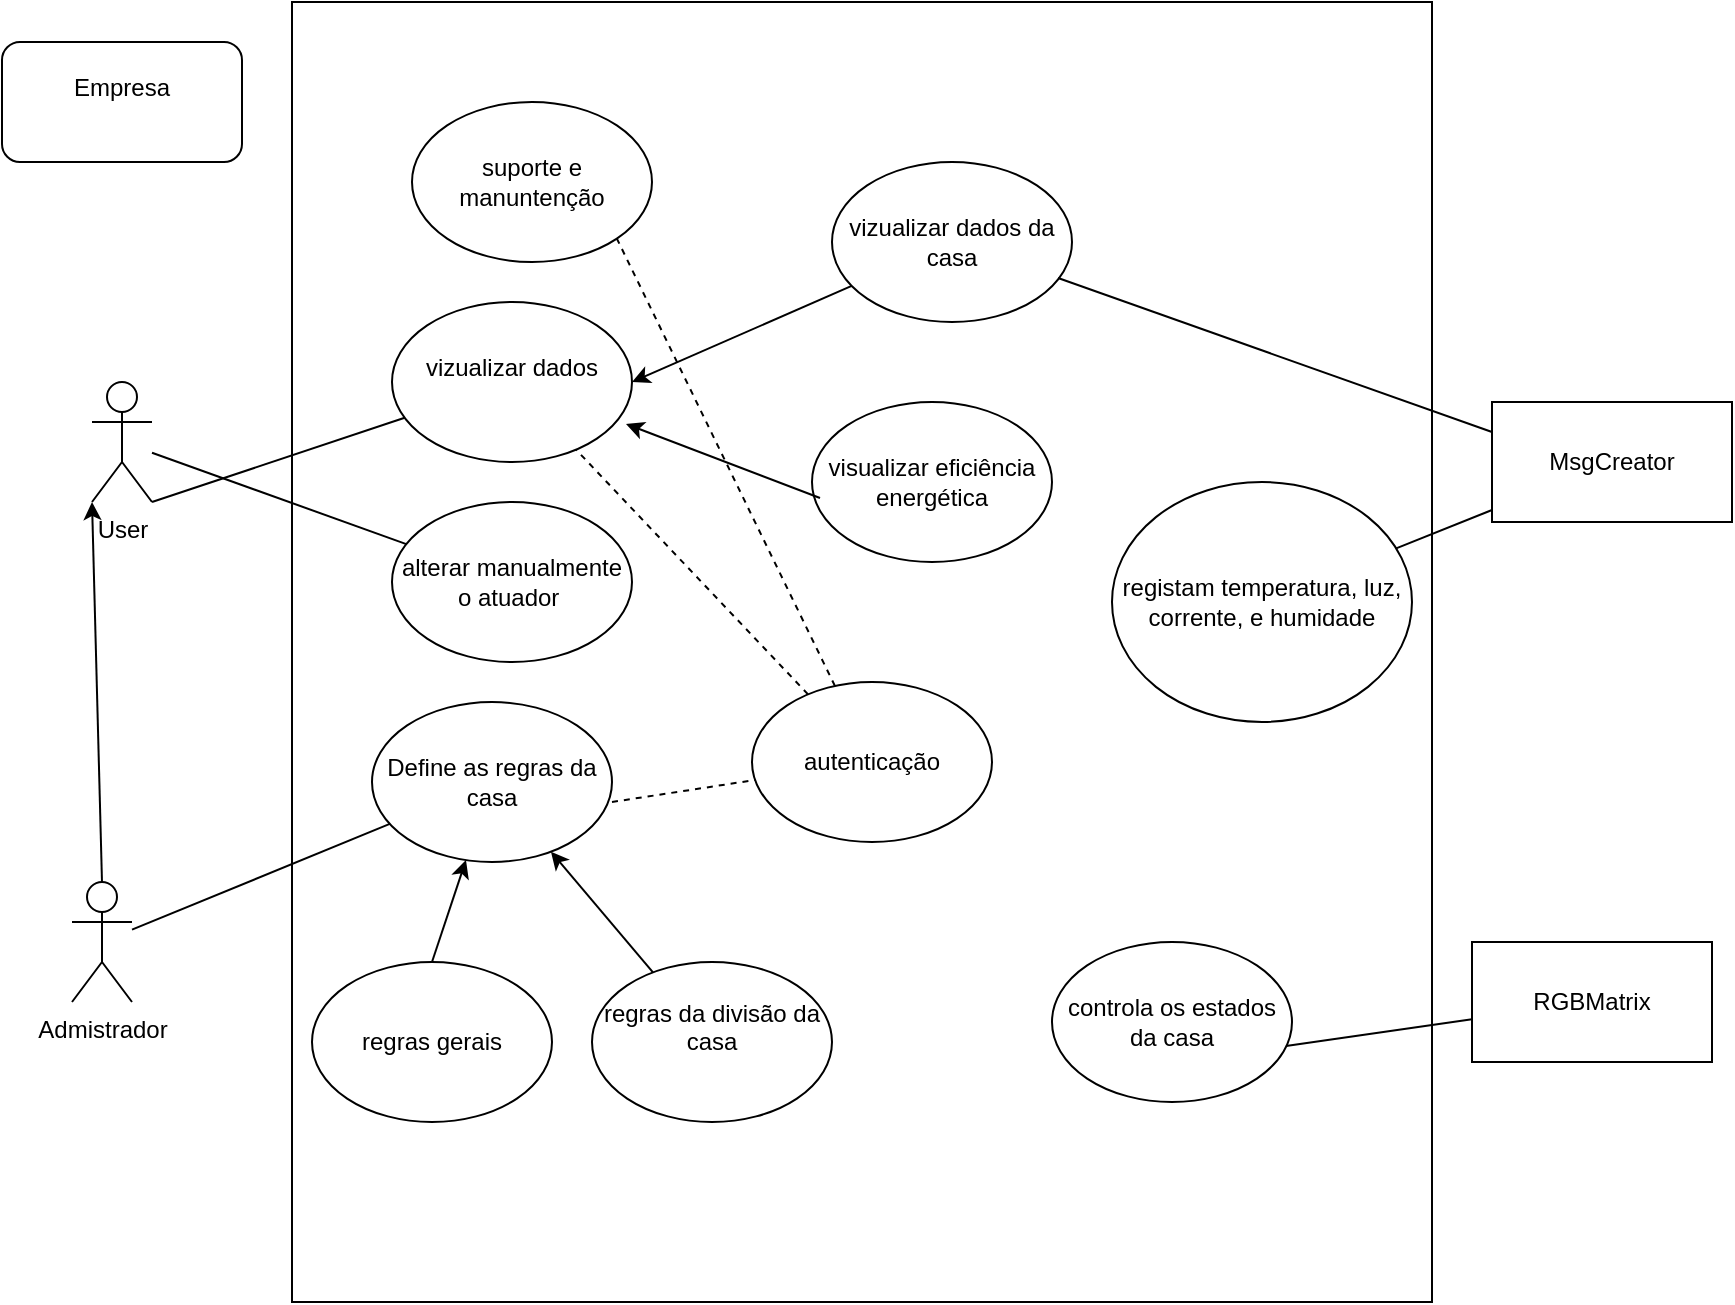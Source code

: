 <mxfile version="10.5.5" type="github"><diagram id="f2nA-BS3BEU9KiNwnkia" name="Page-1"><mxGraphModel dx="1764" dy="567" grid="1" gridSize="10" guides="1" tooltips="1" connect="1" arrows="1" fold="1" page="1" pageScale="1" pageWidth="850" pageHeight="1100" math="0" shadow="0"><root><mxCell id="0"/><mxCell id="1" parent="0"/><mxCell id="GvmFA2DpweANcBMKMW30-1" value="" style="rounded=0;whiteSpace=wrap;html=1;" vertex="1" parent="1"><mxGeometry x="110" y="90" width="570" height="650" as="geometry"/></mxCell><mxCell id="GvmFA2DpweANcBMKMW30-2" value="User&lt;br&gt;&lt;br&gt;" style="shape=umlActor;verticalLabelPosition=bottom;labelBackgroundColor=#ffffff;verticalAlign=top;html=1;outlineConnect=0;" vertex="1" parent="1"><mxGeometry x="10" y="280" width="30" height="60" as="geometry"/></mxCell><mxCell id="GvmFA2DpweANcBMKMW30-3" value="Admistrador&lt;br&gt;&lt;br&gt;" style="shape=umlActor;verticalLabelPosition=bottom;labelBackgroundColor=#ffffff;verticalAlign=top;html=1;outlineConnect=0;" vertex="1" parent="1"><mxGeometry y="530" width="30" height="60" as="geometry"/></mxCell><mxCell id="GvmFA2DpweANcBMKMW30-9" value="" style="endArrow=classic;html=1;exitX=0.5;exitY=0;exitDx=0;exitDy=0;exitPerimeter=0;entryX=0;entryY=1;entryDx=0;entryDy=0;entryPerimeter=0;" edge="1" parent="1" source="GvmFA2DpweANcBMKMW30-3" target="GvmFA2DpweANcBMKMW30-2"><mxGeometry width="50" height="50" relative="1" as="geometry"><mxPoint x="20" y="420" as="sourcePoint"/><mxPoint x="50" y="370" as="targetPoint"/></mxGeometry></mxCell><mxCell id="GvmFA2DpweANcBMKMW30-13" value="Empresa&lt;br&gt;&lt;br&gt;" style="rounded=1;whiteSpace=wrap;html=1;" vertex="1" parent="1"><mxGeometry x="-35" y="110" width="120" height="60" as="geometry"/></mxCell><mxCell id="GvmFA2DpweANcBMKMW30-14" value="suporte e manuntenção" style="ellipse;whiteSpace=wrap;html=1;" vertex="1" parent="1"><mxGeometry x="170" y="140" width="120" height="80" as="geometry"/></mxCell><mxCell id="GvmFA2DpweANcBMKMW30-15" value="autenticação" style="ellipse;whiteSpace=wrap;html=1;" vertex="1" parent="1"><mxGeometry x="340" y="430" width="120" height="80" as="geometry"/></mxCell><mxCell id="GvmFA2DpweANcBMKMW30-16" value="vizualizar dados&lt;br&gt;&lt;br&gt;" style="ellipse;whiteSpace=wrap;html=1;" vertex="1" parent="1"><mxGeometry x="160" y="240" width="120" height="80" as="geometry"/></mxCell><mxCell id="GvmFA2DpweANcBMKMW30-17" value="alterar manualmente o atuador&amp;nbsp;" style="ellipse;whiteSpace=wrap;html=1;" vertex="1" parent="1"><mxGeometry x="160" y="340" width="120" height="80" as="geometry"/></mxCell><mxCell id="GvmFA2DpweANcBMKMW30-18" value="Define as regras da casa" style="ellipse;whiteSpace=wrap;html=1;" vertex="1" parent="1"><mxGeometry x="150" y="440" width="120" height="80" as="geometry"/></mxCell><mxCell id="GvmFA2DpweANcBMKMW30-19" value="regras gerais" style="ellipse;whiteSpace=wrap;html=1;" vertex="1" parent="1"><mxGeometry x="120" y="570" width="120" height="80" as="geometry"/></mxCell><mxCell id="GvmFA2DpweANcBMKMW30-20" value="regras da divisão da casa&lt;br&gt;&lt;br&gt;" style="ellipse;whiteSpace=wrap;html=1;" vertex="1" parent="1"><mxGeometry x="260" y="570" width="120" height="80" as="geometry"/></mxCell><mxCell id="GvmFA2DpweANcBMKMW30-21" value="visualizar eficiência energética" style="ellipse;whiteSpace=wrap;html=1;" vertex="1" parent="1"><mxGeometry x="370" y="290" width="120" height="80" as="geometry"/></mxCell><mxCell id="GvmFA2DpweANcBMKMW30-22" value="vizualizar dados da casa" style="ellipse;whiteSpace=wrap;html=1;" vertex="1" parent="1"><mxGeometry x="380" y="170" width="120" height="80" as="geometry"/></mxCell><mxCell id="GvmFA2DpweANcBMKMW30-23" value="" style="endArrow=classic;html=1;entryX=1;entryY=0.5;entryDx=0;entryDy=0;" edge="1" parent="1" source="GvmFA2DpweANcBMKMW30-22" target="GvmFA2DpweANcBMKMW30-16"><mxGeometry width="50" height="50" relative="1" as="geometry"><mxPoint x="370" y="250" as="sourcePoint"/><mxPoint x="380" y="250" as="targetPoint"/></mxGeometry></mxCell><mxCell id="GvmFA2DpweANcBMKMW30-24" value="" style="endArrow=classic;html=1;exitX=0.025;exitY=0.6;exitDx=0;exitDy=0;entryX=0.967;entryY=0.763;entryDx=0;entryDy=0;entryPerimeter=0;exitPerimeter=0;" edge="1" parent="1"><mxGeometry width="50" height="50" relative="1" as="geometry"><mxPoint x="374" y="338" as="sourcePoint"/><mxPoint x="277" y="301" as="targetPoint"/></mxGeometry></mxCell><mxCell id="GvmFA2DpweANcBMKMW30-25" value="registam temperatura, luz, corrente, e humidade" style="ellipse;whiteSpace=wrap;html=1;" vertex="1" parent="1"><mxGeometry x="520" y="330" width="150" height="120" as="geometry"/></mxCell><mxCell id="GvmFA2DpweANcBMKMW30-26" value="MsgCreator" style="rounded=0;whiteSpace=wrap;html=1;" vertex="1" parent="1"><mxGeometry x="710" y="290" width="120" height="60" as="geometry"/></mxCell><mxCell id="GvmFA2DpweANcBMKMW30-27" value="RGBMatrix" style="rounded=0;whiteSpace=wrap;html=1;" vertex="1" parent="1"><mxGeometry x="700" y="560" width="120" height="60" as="geometry"/></mxCell><mxCell id="GvmFA2DpweANcBMKMW30-28" value="controla os estados da casa" style="ellipse;whiteSpace=wrap;html=1;" vertex="1" parent="1"><mxGeometry x="490" y="560" width="120" height="80" as="geometry"/></mxCell><mxCell id="GvmFA2DpweANcBMKMW30-30" value="" style="endArrow=none;dashed=1;html=1;" edge="1" parent="1" target="GvmFA2DpweANcBMKMW30-15"><mxGeometry width="50" height="50" relative="1" as="geometry"><mxPoint x="270" y="490" as="sourcePoint"/><mxPoint x="320" y="440" as="targetPoint"/></mxGeometry></mxCell><mxCell id="GvmFA2DpweANcBMKMW30-32" value="" style="endArrow=none;dashed=1;html=1;entryX=1;entryY=1;entryDx=0;entryDy=0;" edge="1" parent="1" source="GvmFA2DpweANcBMKMW30-15" target="GvmFA2DpweANcBMKMW30-14"><mxGeometry width="50" height="50" relative="1" as="geometry"><mxPoint x="330" y="390" as="sourcePoint"/><mxPoint x="380" y="340" as="targetPoint"/></mxGeometry></mxCell><mxCell id="GvmFA2DpweANcBMKMW30-33" value="" style="endArrow=none;dashed=1;html=1;" edge="1" parent="1" source="GvmFA2DpweANcBMKMW30-15" target="GvmFA2DpweANcBMKMW30-16"><mxGeometry width="50" height="50" relative="1" as="geometry"><mxPoint x="300" y="420" as="sourcePoint"/><mxPoint x="350" y="370" as="targetPoint"/></mxGeometry></mxCell><mxCell id="GvmFA2DpweANcBMKMW30-34" value="" style="endArrow=classic;html=1;" edge="1" parent="1" target="GvmFA2DpweANcBMKMW30-18"><mxGeometry width="50" height="50" relative="1" as="geometry"><mxPoint x="180" y="570" as="sourcePoint"/><mxPoint x="220" y="530" as="targetPoint"/></mxGeometry></mxCell><mxCell id="GvmFA2DpweANcBMKMW30-35" value="" style="endArrow=classic;html=1;" edge="1" parent="1" source="GvmFA2DpweANcBMKMW30-20" target="GvmFA2DpweANcBMKMW30-18"><mxGeometry width="50" height="50" relative="1" as="geometry"><mxPoint x="260" y="570" as="sourcePoint"/><mxPoint x="310" y="520" as="targetPoint"/></mxGeometry></mxCell><mxCell id="GvmFA2DpweANcBMKMW30-36" value="" style="endArrow=none;html=1;entryX=0;entryY=0.25;entryDx=0;entryDy=0;exitX=0.942;exitY=0.725;exitDx=0;exitDy=0;exitPerimeter=0;" edge="1" parent="1" source="GvmFA2DpweANcBMKMW30-22" target="GvmFA2DpweANcBMKMW30-26"><mxGeometry width="50" height="50" relative="1" as="geometry"><mxPoint x="540" y="280" as="sourcePoint"/><mxPoint x="590" y="230" as="targetPoint"/></mxGeometry></mxCell><mxCell id="GvmFA2DpweANcBMKMW30-37" value="" style="endArrow=none;html=1;" edge="1" parent="1" source="GvmFA2DpweANcBMKMW30-25" target="GvmFA2DpweANcBMKMW30-26"><mxGeometry width="50" height="50" relative="1" as="geometry"><mxPoint x="690" y="420" as="sourcePoint"/><mxPoint x="740" y="370" as="targetPoint"/></mxGeometry></mxCell><mxCell id="GvmFA2DpweANcBMKMW30-38" value="" style="endArrow=none;html=1;exitX=0.975;exitY=0.65;exitDx=0;exitDy=0;exitPerimeter=0;" edge="1" parent="1" source="GvmFA2DpweANcBMKMW30-28" target="GvmFA2DpweANcBMKMW30-27"><mxGeometry width="50" height="50" relative="1" as="geometry"><mxPoint x="620" y="620" as="sourcePoint"/><mxPoint x="670" y="570" as="targetPoint"/></mxGeometry></mxCell><mxCell id="GvmFA2DpweANcBMKMW30-39" value="" style="endArrow=none;html=1;exitX=1;exitY=1;exitDx=0;exitDy=0;exitPerimeter=0;" edge="1" parent="1" source="GvmFA2DpweANcBMKMW30-2" target="GvmFA2DpweANcBMKMW30-16"><mxGeometry width="50" height="50" relative="1" as="geometry"><mxPoint x="60" y="360" as="sourcePoint"/><mxPoint x="110" y="310" as="targetPoint"/></mxGeometry></mxCell><mxCell id="GvmFA2DpweANcBMKMW30-40" value="" style="endArrow=none;html=1;" edge="1" parent="1" source="GvmFA2DpweANcBMKMW30-2" target="GvmFA2DpweANcBMKMW30-17"><mxGeometry width="50" height="50" relative="1" as="geometry"><mxPoint x="110" y="390" as="sourcePoint"/><mxPoint x="160" y="340" as="targetPoint"/></mxGeometry></mxCell><mxCell id="GvmFA2DpweANcBMKMW30-41" value="" style="endArrow=none;html=1;" edge="1" parent="1" source="GvmFA2DpweANcBMKMW30-3" target="GvmFA2DpweANcBMKMW30-18"><mxGeometry width="50" height="50" relative="1" as="geometry"><mxPoint x="60" y="550" as="sourcePoint"/><mxPoint x="110" y="500" as="targetPoint"/></mxGeometry></mxCell></root></mxGraphModel></diagram></mxfile>